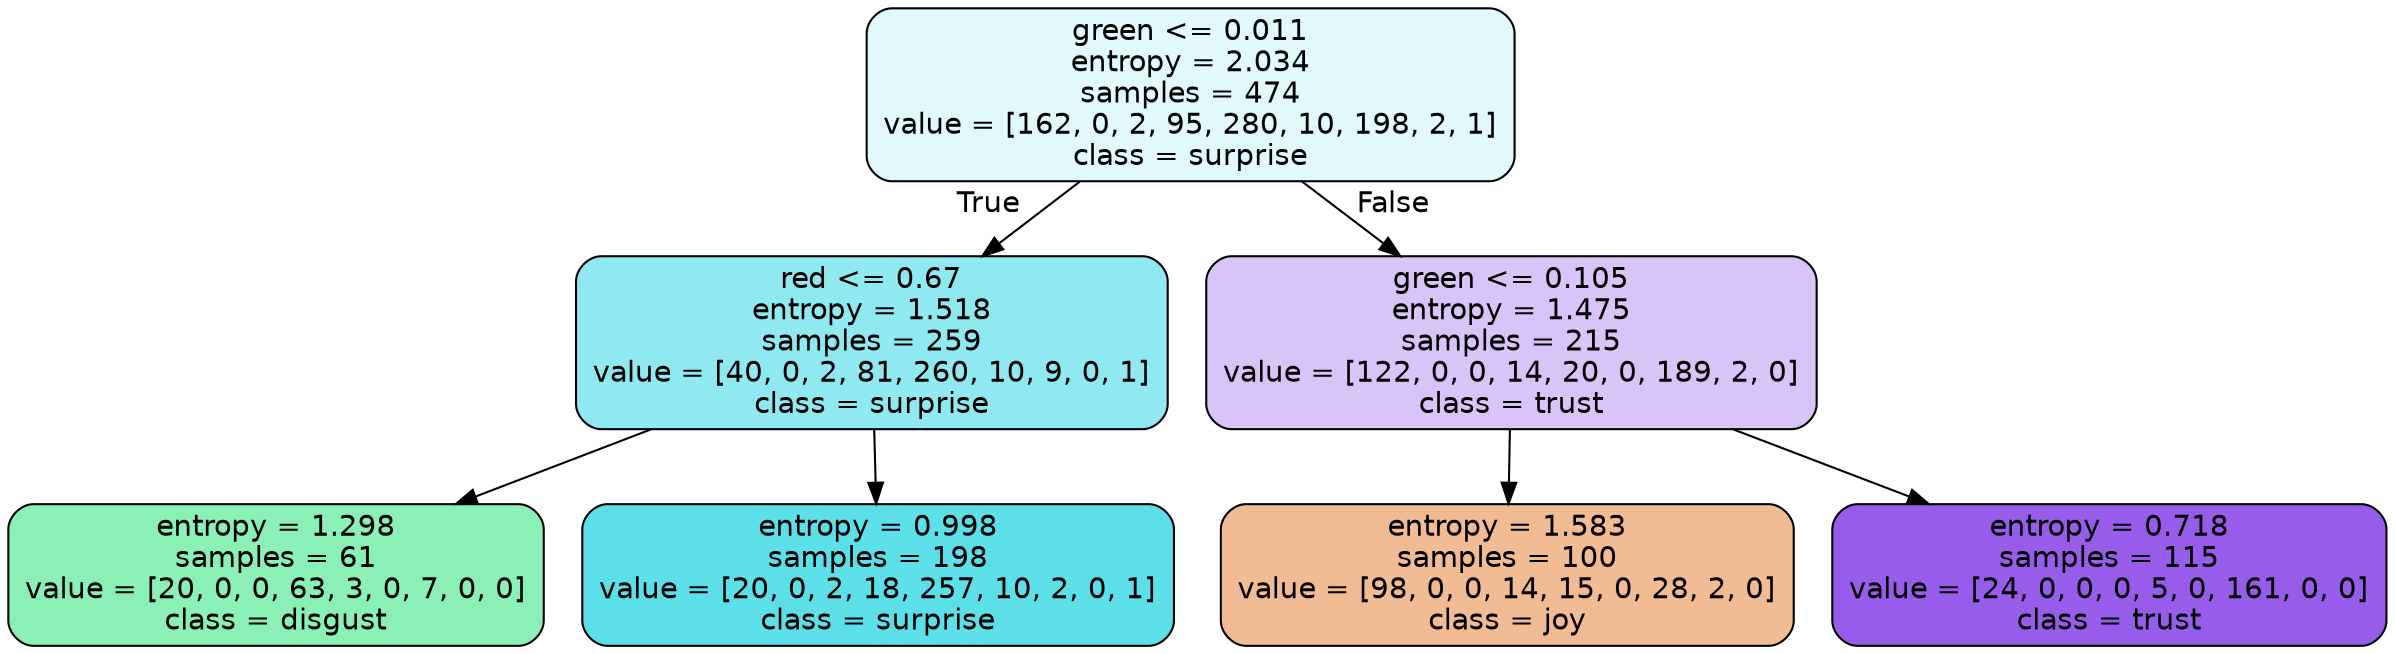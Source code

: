 digraph Tree {
node [shape=box, style="filled, rounded", color="black", fontname=helvetica] ;
edge [fontname=helvetica] ;
0 [label="green <= 0.011\nentropy = 2.034\nsamples = 474\nvalue = [162, 0, 2, 95, 280, 10, 198, 2, 1]\nclass = surprise", fillcolor="#39d7e526"] ;
1 [label="red <= 0.67\nentropy = 1.518\nsamples = 259\nvalue = [40, 0, 2, 81, 260, 10, 9, 0, 1]\nclass = surprise", fillcolor="#39d7e58e"] ;
0 -> 1 [labeldistance=2.5, labelangle=45, headlabel="True"] ;
2 [label="entropy = 1.298\nsamples = 61\nvalue = [20, 0, 0, 63, 3, 0, 7, 0, 0]\nclass = disgust", fillcolor="#39e58196"] ;
1 -> 2 ;
3 [label="entropy = 0.998\nsamples = 198\nvalue = [20, 0, 2, 18, 257, 10, 2, 0, 1]\nclass = surprise", fillcolor="#39d7e5d0"] ;
1 -> 3 ;
4 [label="green <= 0.105\nentropy = 1.475\nsamples = 215\nvalue = [122, 0, 0, 14, 20, 0, 189, 2, 0]\nclass = trust", fillcolor="#8139e54c"] ;
0 -> 4 [labeldistance=2.5, labelangle=-45, headlabel="False"] ;
5 [label="entropy = 1.583\nsamples = 100\nvalue = [98, 0, 0, 14, 15, 0, 28, 2, 0]\nclass = joy", fillcolor="#e581398a"] ;
4 -> 5 ;
6 [label="entropy = 0.718\nsamples = 115\nvalue = [24, 0, 0, 0, 5, 0, 161, 0, 0]\nclass = trust", fillcolor="#8139e5d2"] ;
4 -> 6 ;
}